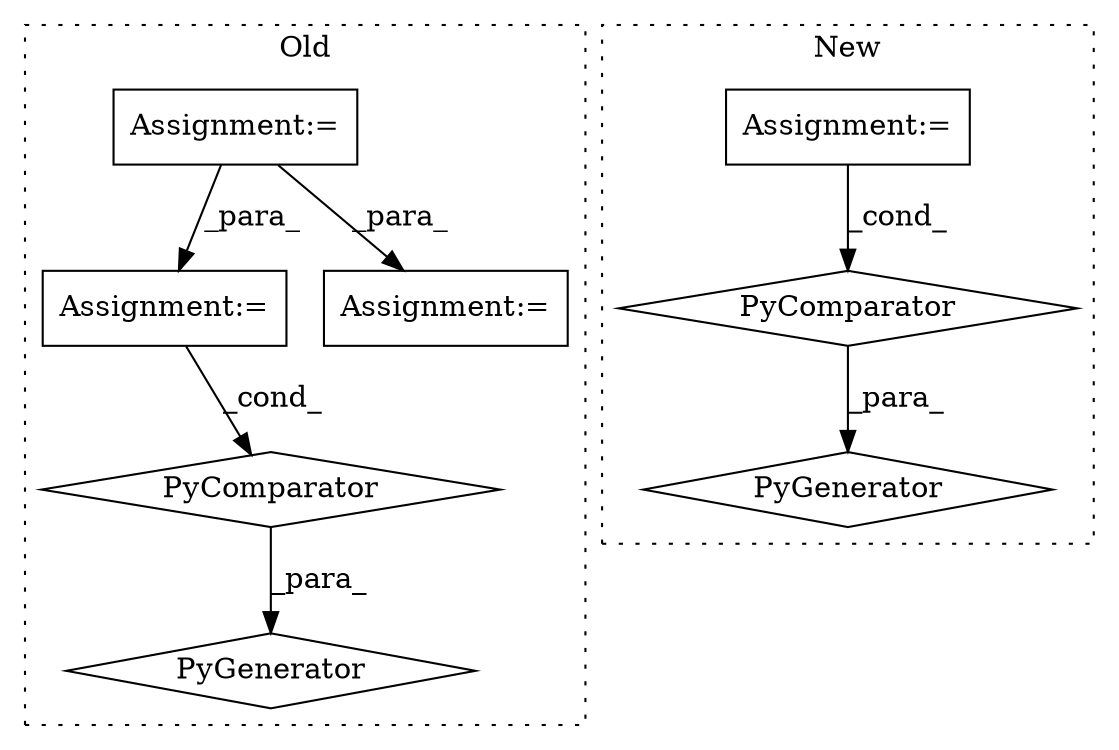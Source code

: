 digraph G {
subgraph cluster0 {
1 [label="PyGenerator" a="107" s="2848" l="190" shape="diamond"];
3 [label="Assignment:=" a="7" s="2590" l="4" shape="box"];
4 [label="PyComparator" a="113" s="3005" l="27" shape="diamond"];
7 [label="Assignment:=" a="7" s="2742" l="1" shape="box"];
8 [label="Assignment:=" a="7" s="2684" l="1" shape="box"];
label = "Old";
style="dotted";
}
subgraph cluster1 {
2 [label="PyGenerator" a="107" s="3276" l="120" shape="diamond"];
5 [label="PyComparator" a="113" s="3358" l="32" shape="diamond"];
6 [label="Assignment:=" a="7" s="3221" l="1" shape="box"];
label = "New";
style="dotted";
}
3 -> 8 [label="_para_"];
3 -> 7 [label="_para_"];
4 -> 1 [label="_para_"];
5 -> 2 [label="_para_"];
6 -> 5 [label="_cond_"];
7 -> 4 [label="_cond_"];
}